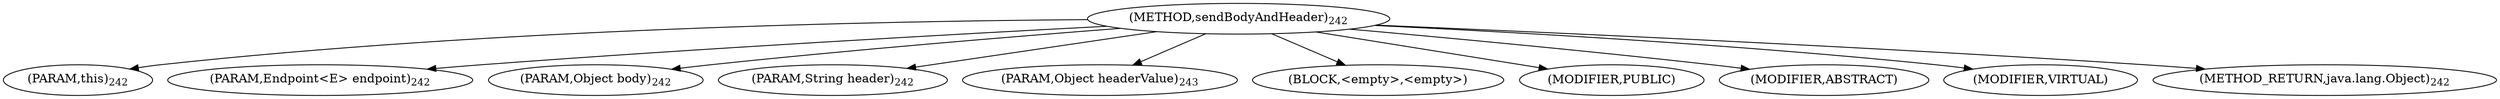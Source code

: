 digraph "sendBodyAndHeader" {  
"197" [label = <(METHOD,sendBodyAndHeader)<SUB>242</SUB>> ]
"198" [label = <(PARAM,this)<SUB>242</SUB>> ]
"199" [label = <(PARAM,Endpoint&lt;E&gt; endpoint)<SUB>242</SUB>> ]
"200" [label = <(PARAM,Object body)<SUB>242</SUB>> ]
"201" [label = <(PARAM,String header)<SUB>242</SUB>> ]
"202" [label = <(PARAM,Object headerValue)<SUB>243</SUB>> ]
"203" [label = <(BLOCK,&lt;empty&gt;,&lt;empty&gt;)> ]
"204" [label = <(MODIFIER,PUBLIC)> ]
"205" [label = <(MODIFIER,ABSTRACT)> ]
"206" [label = <(MODIFIER,VIRTUAL)> ]
"207" [label = <(METHOD_RETURN,java.lang.Object)<SUB>242</SUB>> ]
  "197" -> "198" 
  "197" -> "199" 
  "197" -> "200" 
  "197" -> "201" 
  "197" -> "202" 
  "197" -> "203" 
  "197" -> "204" 
  "197" -> "205" 
  "197" -> "206" 
  "197" -> "207" 
}
